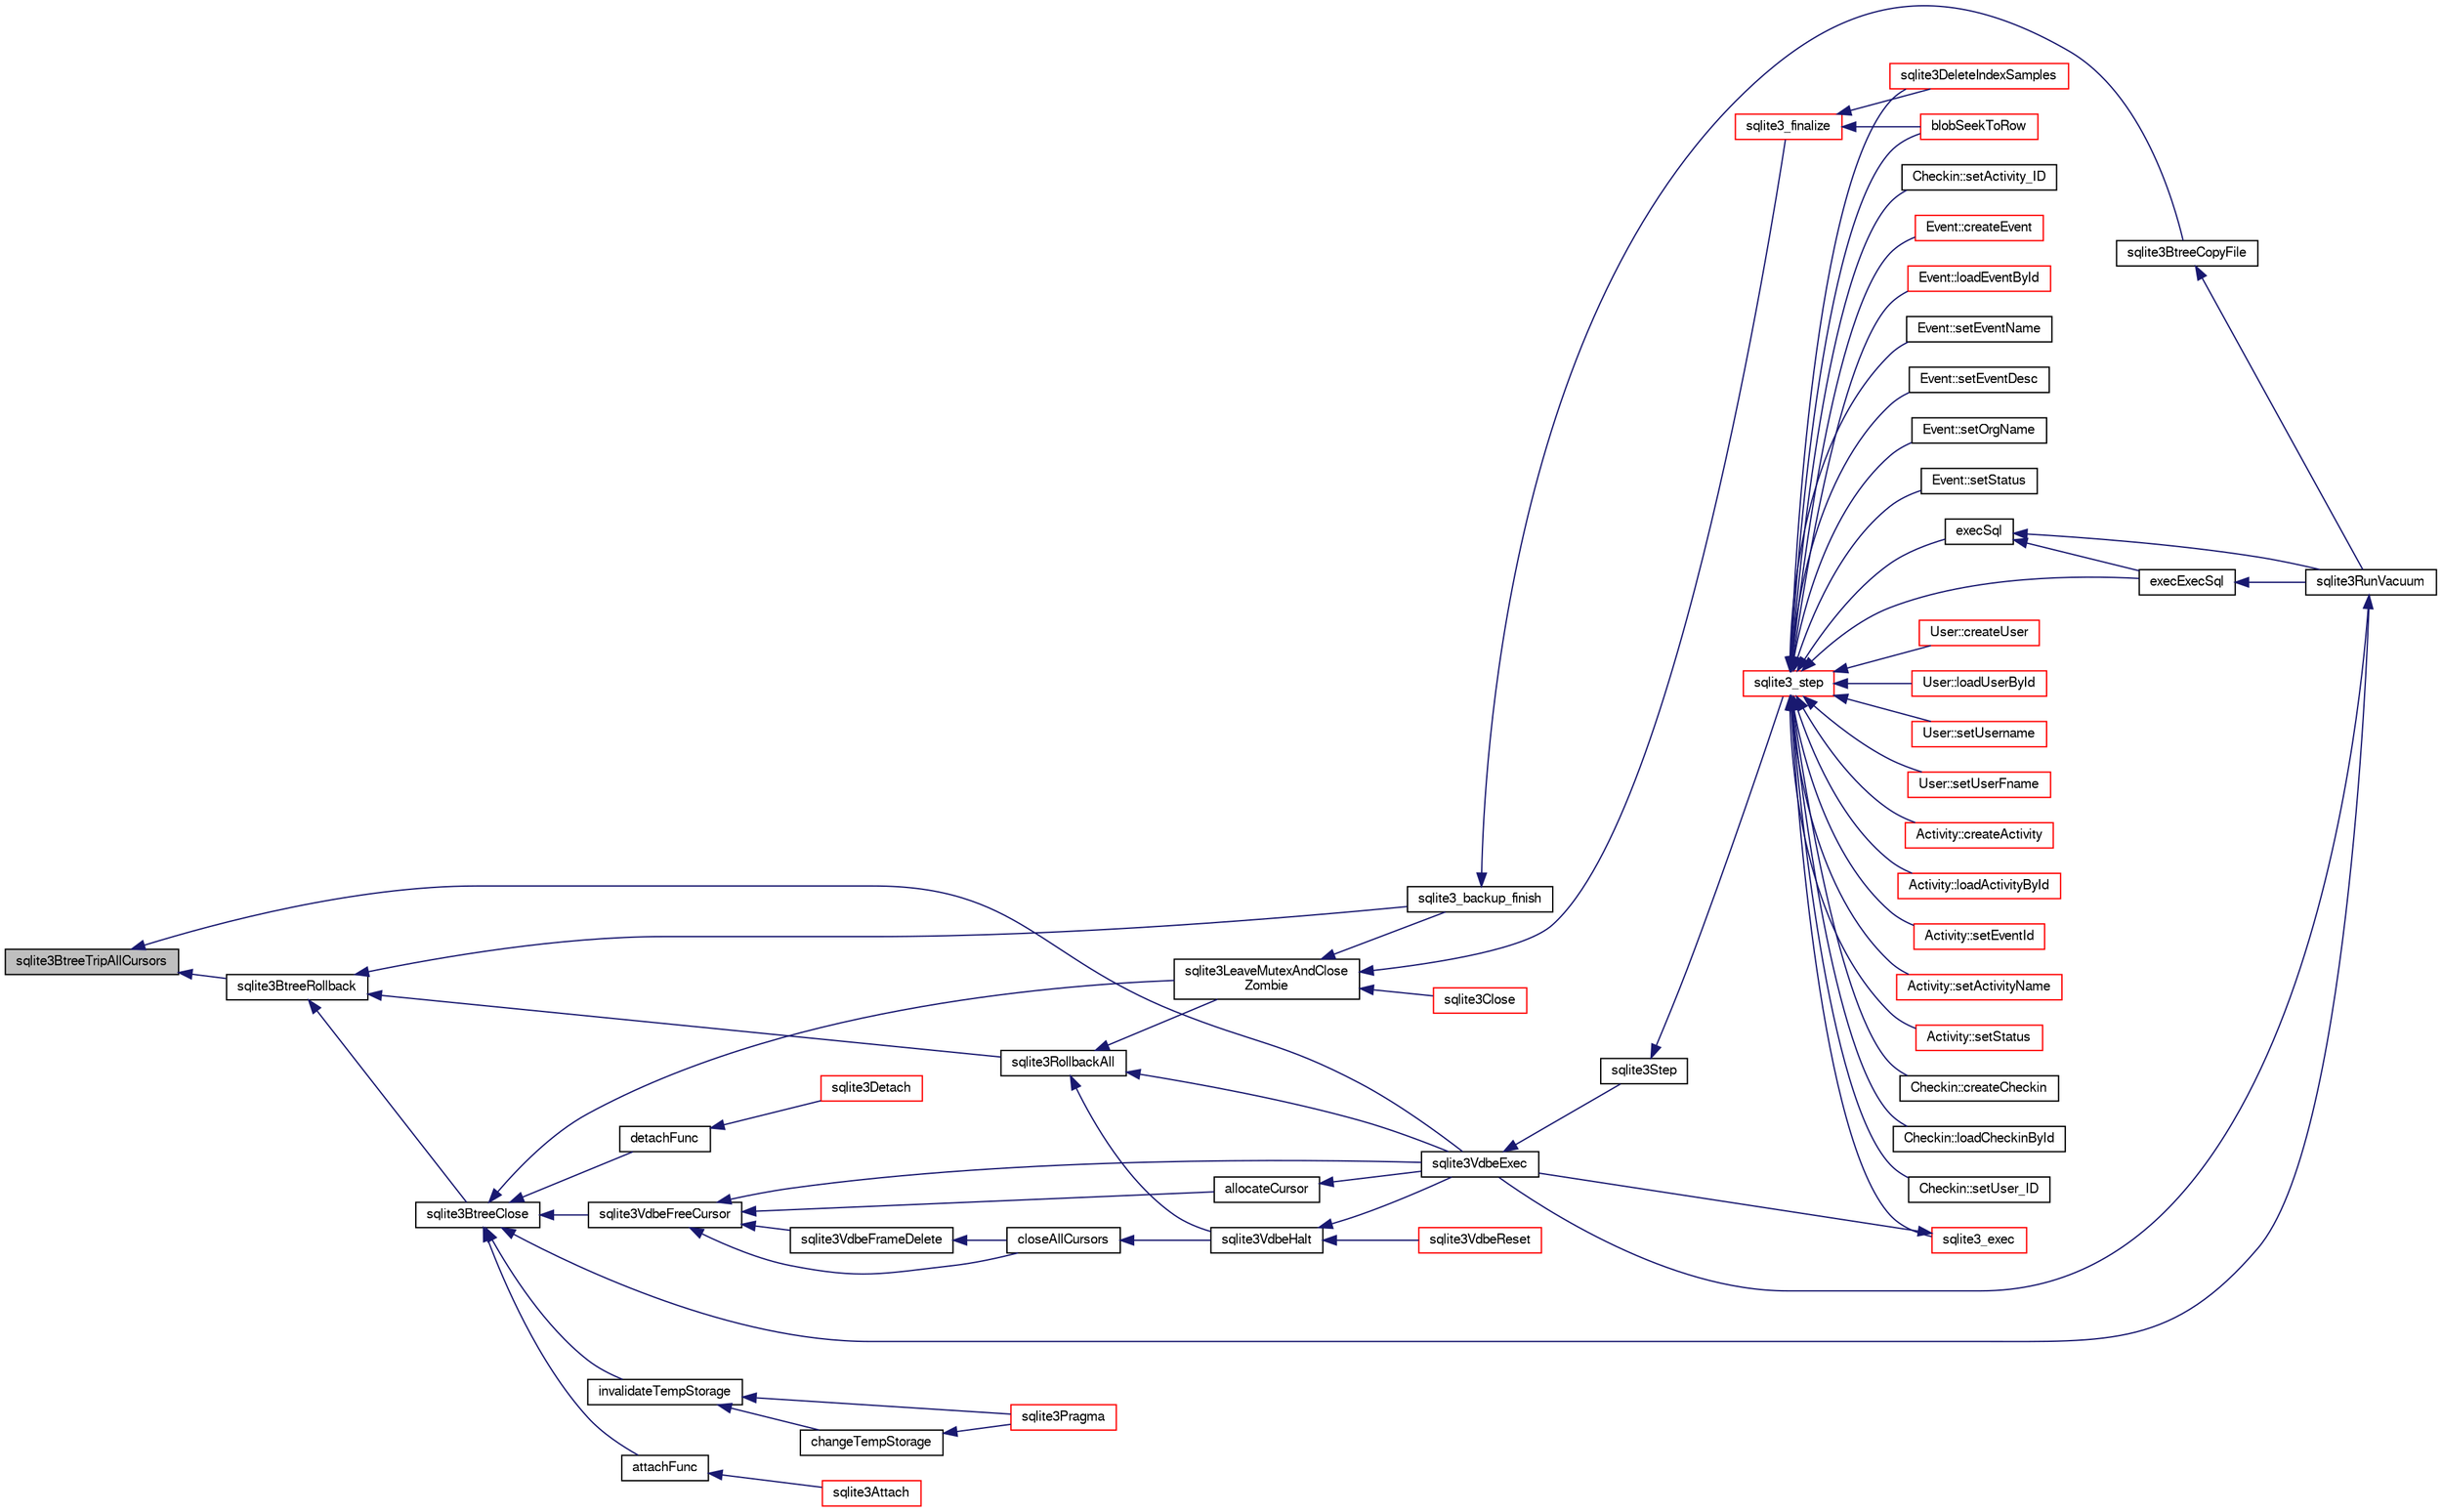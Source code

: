 digraph "sqlite3BtreeTripAllCursors"
{
  edge [fontname="FreeSans",fontsize="10",labelfontname="FreeSans",labelfontsize="10"];
  node [fontname="FreeSans",fontsize="10",shape=record];
  rankdir="LR";
  Node467626 [label="sqlite3BtreeTripAllCursors",height=0.2,width=0.4,color="black", fillcolor="grey75", style="filled", fontcolor="black"];
  Node467626 -> Node467627 [dir="back",color="midnightblue",fontsize="10",style="solid",fontname="FreeSans"];
  Node467627 [label="sqlite3BtreeRollback",height=0.2,width=0.4,color="black", fillcolor="white", style="filled",URL="$sqlite3_8c.html#a317473acdafdd688385c8954f09de186"];
  Node467627 -> Node467628 [dir="back",color="midnightblue",fontsize="10",style="solid",fontname="FreeSans"];
  Node467628 [label="sqlite3BtreeClose",height=0.2,width=0.4,color="black", fillcolor="white", style="filled",URL="$sqlite3_8c.html#a729b65009b66a99200496b09c124df01"];
  Node467628 -> Node467629 [dir="back",color="midnightblue",fontsize="10",style="solid",fontname="FreeSans"];
  Node467629 [label="sqlite3VdbeFreeCursor",height=0.2,width=0.4,color="black", fillcolor="white", style="filled",URL="$sqlite3_8c.html#a0f9084083e1d0639708934630f33d6ef"];
  Node467629 -> Node467630 [dir="back",color="midnightblue",fontsize="10",style="solid",fontname="FreeSans"];
  Node467630 [label="sqlite3VdbeFrameDelete",height=0.2,width=0.4,color="black", fillcolor="white", style="filled",URL="$sqlite3_8c.html#adb3773fdfb1685857e28891f76365900"];
  Node467630 -> Node467631 [dir="back",color="midnightblue",fontsize="10",style="solid",fontname="FreeSans"];
  Node467631 [label="closeAllCursors",height=0.2,width=0.4,color="black", fillcolor="white", style="filled",URL="$sqlite3_8c.html#af1ac189735864dd6989a8c5af4557547"];
  Node467631 -> Node467632 [dir="back",color="midnightblue",fontsize="10",style="solid",fontname="FreeSans"];
  Node467632 [label="sqlite3VdbeHalt",height=0.2,width=0.4,color="black", fillcolor="white", style="filled",URL="$sqlite3_8c.html#a8d1d99703d999190fbc35ecc981cb709"];
  Node467632 -> Node467633 [dir="back",color="midnightblue",fontsize="10",style="solid",fontname="FreeSans"];
  Node467633 [label="sqlite3VdbeReset",height=0.2,width=0.4,color="red", fillcolor="white", style="filled",URL="$sqlite3_8c.html#a315a913742f7267f90d46d41446353b1"];
  Node467632 -> Node467642 [dir="back",color="midnightblue",fontsize="10",style="solid",fontname="FreeSans"];
  Node467642 [label="sqlite3VdbeExec",height=0.2,width=0.4,color="black", fillcolor="white", style="filled",URL="$sqlite3_8c.html#a8ce40a614bdc56719c4d642b1e4dfb21"];
  Node467642 -> Node467643 [dir="back",color="midnightblue",fontsize="10",style="solid",fontname="FreeSans"];
  Node467643 [label="sqlite3Step",height=0.2,width=0.4,color="black", fillcolor="white", style="filled",URL="$sqlite3_8c.html#a3f2872e873e2758a4beedad1d5113554"];
  Node467643 -> Node467644 [dir="back",color="midnightblue",fontsize="10",style="solid",fontname="FreeSans"];
  Node467644 [label="sqlite3_step",height=0.2,width=0.4,color="red", fillcolor="white", style="filled",URL="$sqlite3_8h.html#ac1e491ce36b7471eb28387f7d3c74334"];
  Node467644 -> Node467645 [dir="back",color="midnightblue",fontsize="10",style="solid",fontname="FreeSans"];
  Node467645 [label="Activity::createActivity",height=0.2,width=0.4,color="red", fillcolor="white", style="filled",URL="$classActivity.html#a813cc5e52c14ab49b39014c134e3425b"];
  Node467644 -> Node467648 [dir="back",color="midnightblue",fontsize="10",style="solid",fontname="FreeSans"];
  Node467648 [label="Activity::loadActivityById",height=0.2,width=0.4,color="red", fillcolor="white", style="filled",URL="$classActivity.html#abe4ffb4f08a47212ebf9013259d9e7fd"];
  Node467644 -> Node467650 [dir="back",color="midnightblue",fontsize="10",style="solid",fontname="FreeSans"];
  Node467650 [label="Activity::setEventId",height=0.2,width=0.4,color="red", fillcolor="white", style="filled",URL="$classActivity.html#adb1d0fd0d08f473e068f0a4086bfa9ca"];
  Node467644 -> Node467651 [dir="back",color="midnightblue",fontsize="10",style="solid",fontname="FreeSans"];
  Node467651 [label="Activity::setActivityName",height=0.2,width=0.4,color="red", fillcolor="white", style="filled",URL="$classActivity.html#a62dc3737b33915a36086f9dd26d16a81"];
  Node467644 -> Node467652 [dir="back",color="midnightblue",fontsize="10",style="solid",fontname="FreeSans"];
  Node467652 [label="Activity::setStatus",height=0.2,width=0.4,color="red", fillcolor="white", style="filled",URL="$classActivity.html#af618135a7738f4d2a7ee147a8ef912ea"];
  Node467644 -> Node467653 [dir="back",color="midnightblue",fontsize="10",style="solid",fontname="FreeSans"];
  Node467653 [label="Checkin::createCheckin",height=0.2,width=0.4,color="black", fillcolor="white", style="filled",URL="$classCheckin.html#a4e40acdf7fff0e607f6de4f24f3a163c"];
  Node467644 -> Node467654 [dir="back",color="midnightblue",fontsize="10",style="solid",fontname="FreeSans"];
  Node467654 [label="Checkin::loadCheckinById",height=0.2,width=0.4,color="black", fillcolor="white", style="filled",URL="$classCheckin.html#a3461f70ea6c68475225f2a07f78a21e0"];
  Node467644 -> Node467655 [dir="back",color="midnightblue",fontsize="10",style="solid",fontname="FreeSans"];
  Node467655 [label="Checkin::setUser_ID",height=0.2,width=0.4,color="black", fillcolor="white", style="filled",URL="$classCheckin.html#a76ab640f4f912876dbebf183db5359c6"];
  Node467644 -> Node467656 [dir="back",color="midnightblue",fontsize="10",style="solid",fontname="FreeSans"];
  Node467656 [label="Checkin::setActivity_ID",height=0.2,width=0.4,color="black", fillcolor="white", style="filled",URL="$classCheckin.html#ab2ff3ec2604ec73a42af25874a00b232"];
  Node467644 -> Node467657 [dir="back",color="midnightblue",fontsize="10",style="solid",fontname="FreeSans"];
  Node467657 [label="Event::createEvent",height=0.2,width=0.4,color="red", fillcolor="white", style="filled",URL="$classEvent.html#a77adb9f4a46ffb32c2d931f0691f5903"];
  Node467644 -> Node467658 [dir="back",color="midnightblue",fontsize="10",style="solid",fontname="FreeSans"];
  Node467658 [label="Event::loadEventById",height=0.2,width=0.4,color="red", fillcolor="white", style="filled",URL="$classEvent.html#afa66cea33f722dbeecb69cc98fdea055"];
  Node467644 -> Node467659 [dir="back",color="midnightblue",fontsize="10",style="solid",fontname="FreeSans"];
  Node467659 [label="Event::setEventName",height=0.2,width=0.4,color="black", fillcolor="white", style="filled",URL="$classEvent.html#a10596b6ca077df05184e30d62b08729d"];
  Node467644 -> Node467660 [dir="back",color="midnightblue",fontsize="10",style="solid",fontname="FreeSans"];
  Node467660 [label="Event::setEventDesc",height=0.2,width=0.4,color="black", fillcolor="white", style="filled",URL="$classEvent.html#ae36b8377dcae792f1c5c4726024c981b"];
  Node467644 -> Node467661 [dir="back",color="midnightblue",fontsize="10",style="solid",fontname="FreeSans"];
  Node467661 [label="Event::setOrgName",height=0.2,width=0.4,color="black", fillcolor="white", style="filled",URL="$classEvent.html#a19aac0f776bd764563a54977656cf680"];
  Node467644 -> Node467662 [dir="back",color="midnightblue",fontsize="10",style="solid",fontname="FreeSans"];
  Node467662 [label="Event::setStatus",height=0.2,width=0.4,color="black", fillcolor="white", style="filled",URL="$classEvent.html#ab0a6b9285af0f4172eb841e2b80f8972"];
  Node467644 -> Node467636 [dir="back",color="midnightblue",fontsize="10",style="solid",fontname="FreeSans"];
  Node467636 [label="blobSeekToRow",height=0.2,width=0.4,color="red", fillcolor="white", style="filled",URL="$sqlite3_8c.html#afff57e13332b98c8a44a7cebe38962ab"];
  Node467644 -> Node467640 [dir="back",color="midnightblue",fontsize="10",style="solid",fontname="FreeSans"];
  Node467640 [label="sqlite3DeleteIndexSamples",height=0.2,width=0.4,color="red", fillcolor="white", style="filled",URL="$sqlite3_8c.html#aaeda0302fbf61397ec009f65bed047ef"];
  Node467644 -> Node467663 [dir="back",color="midnightblue",fontsize="10",style="solid",fontname="FreeSans"];
  Node467663 [label="sqlite3_exec",height=0.2,width=0.4,color="red", fillcolor="white", style="filled",URL="$sqlite3_8h.html#a97487ec8150e0bcc8fa392ab8f0e24db"];
  Node467663 -> Node467642 [dir="back",color="midnightblue",fontsize="10",style="solid",fontname="FreeSans"];
  Node467644 -> Node467766 [dir="back",color="midnightblue",fontsize="10",style="solid",fontname="FreeSans"];
  Node467766 [label="execSql",height=0.2,width=0.4,color="black", fillcolor="white", style="filled",URL="$sqlite3_8c.html#a7d16651b98a110662f4c265eff0246cb"];
  Node467766 -> Node467767 [dir="back",color="midnightblue",fontsize="10",style="solid",fontname="FreeSans"];
  Node467767 [label="execExecSql",height=0.2,width=0.4,color="black", fillcolor="white", style="filled",URL="$sqlite3_8c.html#ac1be09a6c047f21133d16378d301e0d4"];
  Node467767 -> Node467768 [dir="back",color="midnightblue",fontsize="10",style="solid",fontname="FreeSans"];
  Node467768 [label="sqlite3RunVacuum",height=0.2,width=0.4,color="black", fillcolor="white", style="filled",URL="$sqlite3_8c.html#a5e83ddc7b3e7e8e79ad5d1fc92de1d2f"];
  Node467768 -> Node467642 [dir="back",color="midnightblue",fontsize="10",style="solid",fontname="FreeSans"];
  Node467766 -> Node467768 [dir="back",color="midnightblue",fontsize="10",style="solid",fontname="FreeSans"];
  Node467644 -> Node467767 [dir="back",color="midnightblue",fontsize="10",style="solid",fontname="FreeSans"];
  Node467644 -> Node467769 [dir="back",color="midnightblue",fontsize="10",style="solid",fontname="FreeSans"];
  Node467769 [label="User::createUser",height=0.2,width=0.4,color="red", fillcolor="white", style="filled",URL="$classUser.html#a22ed673939e8cc0a136130b809bba513"];
  Node467644 -> Node467770 [dir="back",color="midnightblue",fontsize="10",style="solid",fontname="FreeSans"];
  Node467770 [label="User::loadUserById",height=0.2,width=0.4,color="red", fillcolor="white", style="filled",URL="$classUser.html#a863377665b7fb83c5547dcf9727f5092"];
  Node467644 -> Node467771 [dir="back",color="midnightblue",fontsize="10",style="solid",fontname="FreeSans"];
  Node467771 [label="User::setUsername",height=0.2,width=0.4,color="red", fillcolor="white", style="filled",URL="$classUser.html#aa0497022a136cb78de785b0a39ae60b1"];
  Node467644 -> Node467772 [dir="back",color="midnightblue",fontsize="10",style="solid",fontname="FreeSans"];
  Node467772 [label="User::setUserFname",height=0.2,width=0.4,color="red", fillcolor="white", style="filled",URL="$classUser.html#a72657eb55cd0ca437b4841a43f19912f"];
  Node467629 -> Node467631 [dir="back",color="midnightblue",fontsize="10",style="solid",fontname="FreeSans"];
  Node467629 -> Node467893 [dir="back",color="midnightblue",fontsize="10",style="solid",fontname="FreeSans"];
  Node467893 [label="allocateCursor",height=0.2,width=0.4,color="black", fillcolor="white", style="filled",URL="$sqlite3_8c.html#a5083c054ea81802294e539b00a57aad4"];
  Node467893 -> Node467642 [dir="back",color="midnightblue",fontsize="10",style="solid",fontname="FreeSans"];
  Node467629 -> Node467642 [dir="back",color="midnightblue",fontsize="10",style="solid",fontname="FreeSans"];
  Node467628 -> Node467666 [dir="back",color="midnightblue",fontsize="10",style="solid",fontname="FreeSans"];
  Node467666 [label="attachFunc",height=0.2,width=0.4,color="black", fillcolor="white", style="filled",URL="$sqlite3_8c.html#a69cb751a7da501b9a0aa37e0d7c3eaf7"];
  Node467666 -> Node467667 [dir="back",color="midnightblue",fontsize="10",style="solid",fontname="FreeSans"];
  Node467667 [label="sqlite3Attach",height=0.2,width=0.4,color="red", fillcolor="white", style="filled",URL="$sqlite3_8c.html#ae0907fe0b43cc1b4c7e6a16213e8546f"];
  Node467628 -> Node467852 [dir="back",color="midnightblue",fontsize="10",style="solid",fontname="FreeSans"];
  Node467852 [label="detachFunc",height=0.2,width=0.4,color="black", fillcolor="white", style="filled",URL="$sqlite3_8c.html#a2b3dd04cb87abd088926ab0082a60b77"];
  Node467852 -> Node467710 [dir="back",color="midnightblue",fontsize="10",style="solid",fontname="FreeSans"];
  Node467710 [label="sqlite3Detach",height=0.2,width=0.4,color="red", fillcolor="white", style="filled",URL="$sqlite3_8c.html#ab1a5a0b01c7560aef5e0b8603a68747d"];
  Node467628 -> Node467853 [dir="back",color="midnightblue",fontsize="10",style="solid",fontname="FreeSans"];
  Node467853 [label="invalidateTempStorage",height=0.2,width=0.4,color="black", fillcolor="white", style="filled",URL="$sqlite3_8c.html#a759777a1eb3c3e96a5af94932b39e69a"];
  Node467853 -> Node467854 [dir="back",color="midnightblue",fontsize="10",style="solid",fontname="FreeSans"];
  Node467854 [label="changeTempStorage",height=0.2,width=0.4,color="black", fillcolor="white", style="filled",URL="$sqlite3_8c.html#abd43abe0a0959a45c786b9865ed52904"];
  Node467854 -> Node467716 [dir="back",color="midnightblue",fontsize="10",style="solid",fontname="FreeSans"];
  Node467716 [label="sqlite3Pragma",height=0.2,width=0.4,color="red", fillcolor="white", style="filled",URL="$sqlite3_8c.html#a111391370f58f8e6a6eca51fd34d62ed"];
  Node467853 -> Node467716 [dir="back",color="midnightblue",fontsize="10",style="solid",fontname="FreeSans"];
  Node467628 -> Node467768 [dir="back",color="midnightblue",fontsize="10",style="solid",fontname="FreeSans"];
  Node467628 -> Node467856 [dir="back",color="midnightblue",fontsize="10",style="solid",fontname="FreeSans"];
  Node467856 [label="sqlite3LeaveMutexAndClose\lZombie",height=0.2,width=0.4,color="black", fillcolor="white", style="filled",URL="$sqlite3_8c.html#afe3a37c29dcb0fe9fc15fe07a3976f59"];
  Node467856 -> Node467857 [dir="back",color="midnightblue",fontsize="10",style="solid",fontname="FreeSans"];
  Node467857 [label="sqlite3_backup_finish",height=0.2,width=0.4,color="black", fillcolor="white", style="filled",URL="$sqlite3_8h.html#a176857dd58d99be53b6d7305533e0048"];
  Node467857 -> Node467851 [dir="back",color="midnightblue",fontsize="10",style="solid",fontname="FreeSans"];
  Node467851 [label="sqlite3BtreeCopyFile",height=0.2,width=0.4,color="black", fillcolor="white", style="filled",URL="$sqlite3_8c.html#a4d9e19a79f0d5c1dfcef0bd137ae83f9"];
  Node467851 -> Node467768 [dir="back",color="midnightblue",fontsize="10",style="solid",fontname="FreeSans"];
  Node467856 -> Node467635 [dir="back",color="midnightblue",fontsize="10",style="solid",fontname="FreeSans"];
  Node467635 [label="sqlite3_finalize",height=0.2,width=0.4,color="red", fillcolor="white", style="filled",URL="$sqlite3_8h.html#a801195c0f771d40bb4be1e40f3b88945"];
  Node467635 -> Node467636 [dir="back",color="midnightblue",fontsize="10",style="solid",fontname="FreeSans"];
  Node467635 -> Node467640 [dir="back",color="midnightblue",fontsize="10",style="solid",fontname="FreeSans"];
  Node467856 -> Node467858 [dir="back",color="midnightblue",fontsize="10",style="solid",fontname="FreeSans"];
  Node467858 [label="sqlite3Close",height=0.2,width=0.4,color="red", fillcolor="white", style="filled",URL="$sqlite3_8c.html#aa9f2e73837bba8d721dbde0964ffce11"];
  Node467627 -> Node467857 [dir="back",color="midnightblue",fontsize="10",style="solid",fontname="FreeSans"];
  Node467627 -> Node467855 [dir="back",color="midnightblue",fontsize="10",style="solid",fontname="FreeSans"];
  Node467855 [label="sqlite3RollbackAll",height=0.2,width=0.4,color="black", fillcolor="white", style="filled",URL="$sqlite3_8c.html#ad902dd388d73208539f557962e3fe6bb"];
  Node467855 -> Node467632 [dir="back",color="midnightblue",fontsize="10",style="solid",fontname="FreeSans"];
  Node467855 -> Node467642 [dir="back",color="midnightblue",fontsize="10",style="solid",fontname="FreeSans"];
  Node467855 -> Node467856 [dir="back",color="midnightblue",fontsize="10",style="solid",fontname="FreeSans"];
  Node467626 -> Node467642 [dir="back",color="midnightblue",fontsize="10",style="solid",fontname="FreeSans"];
}
